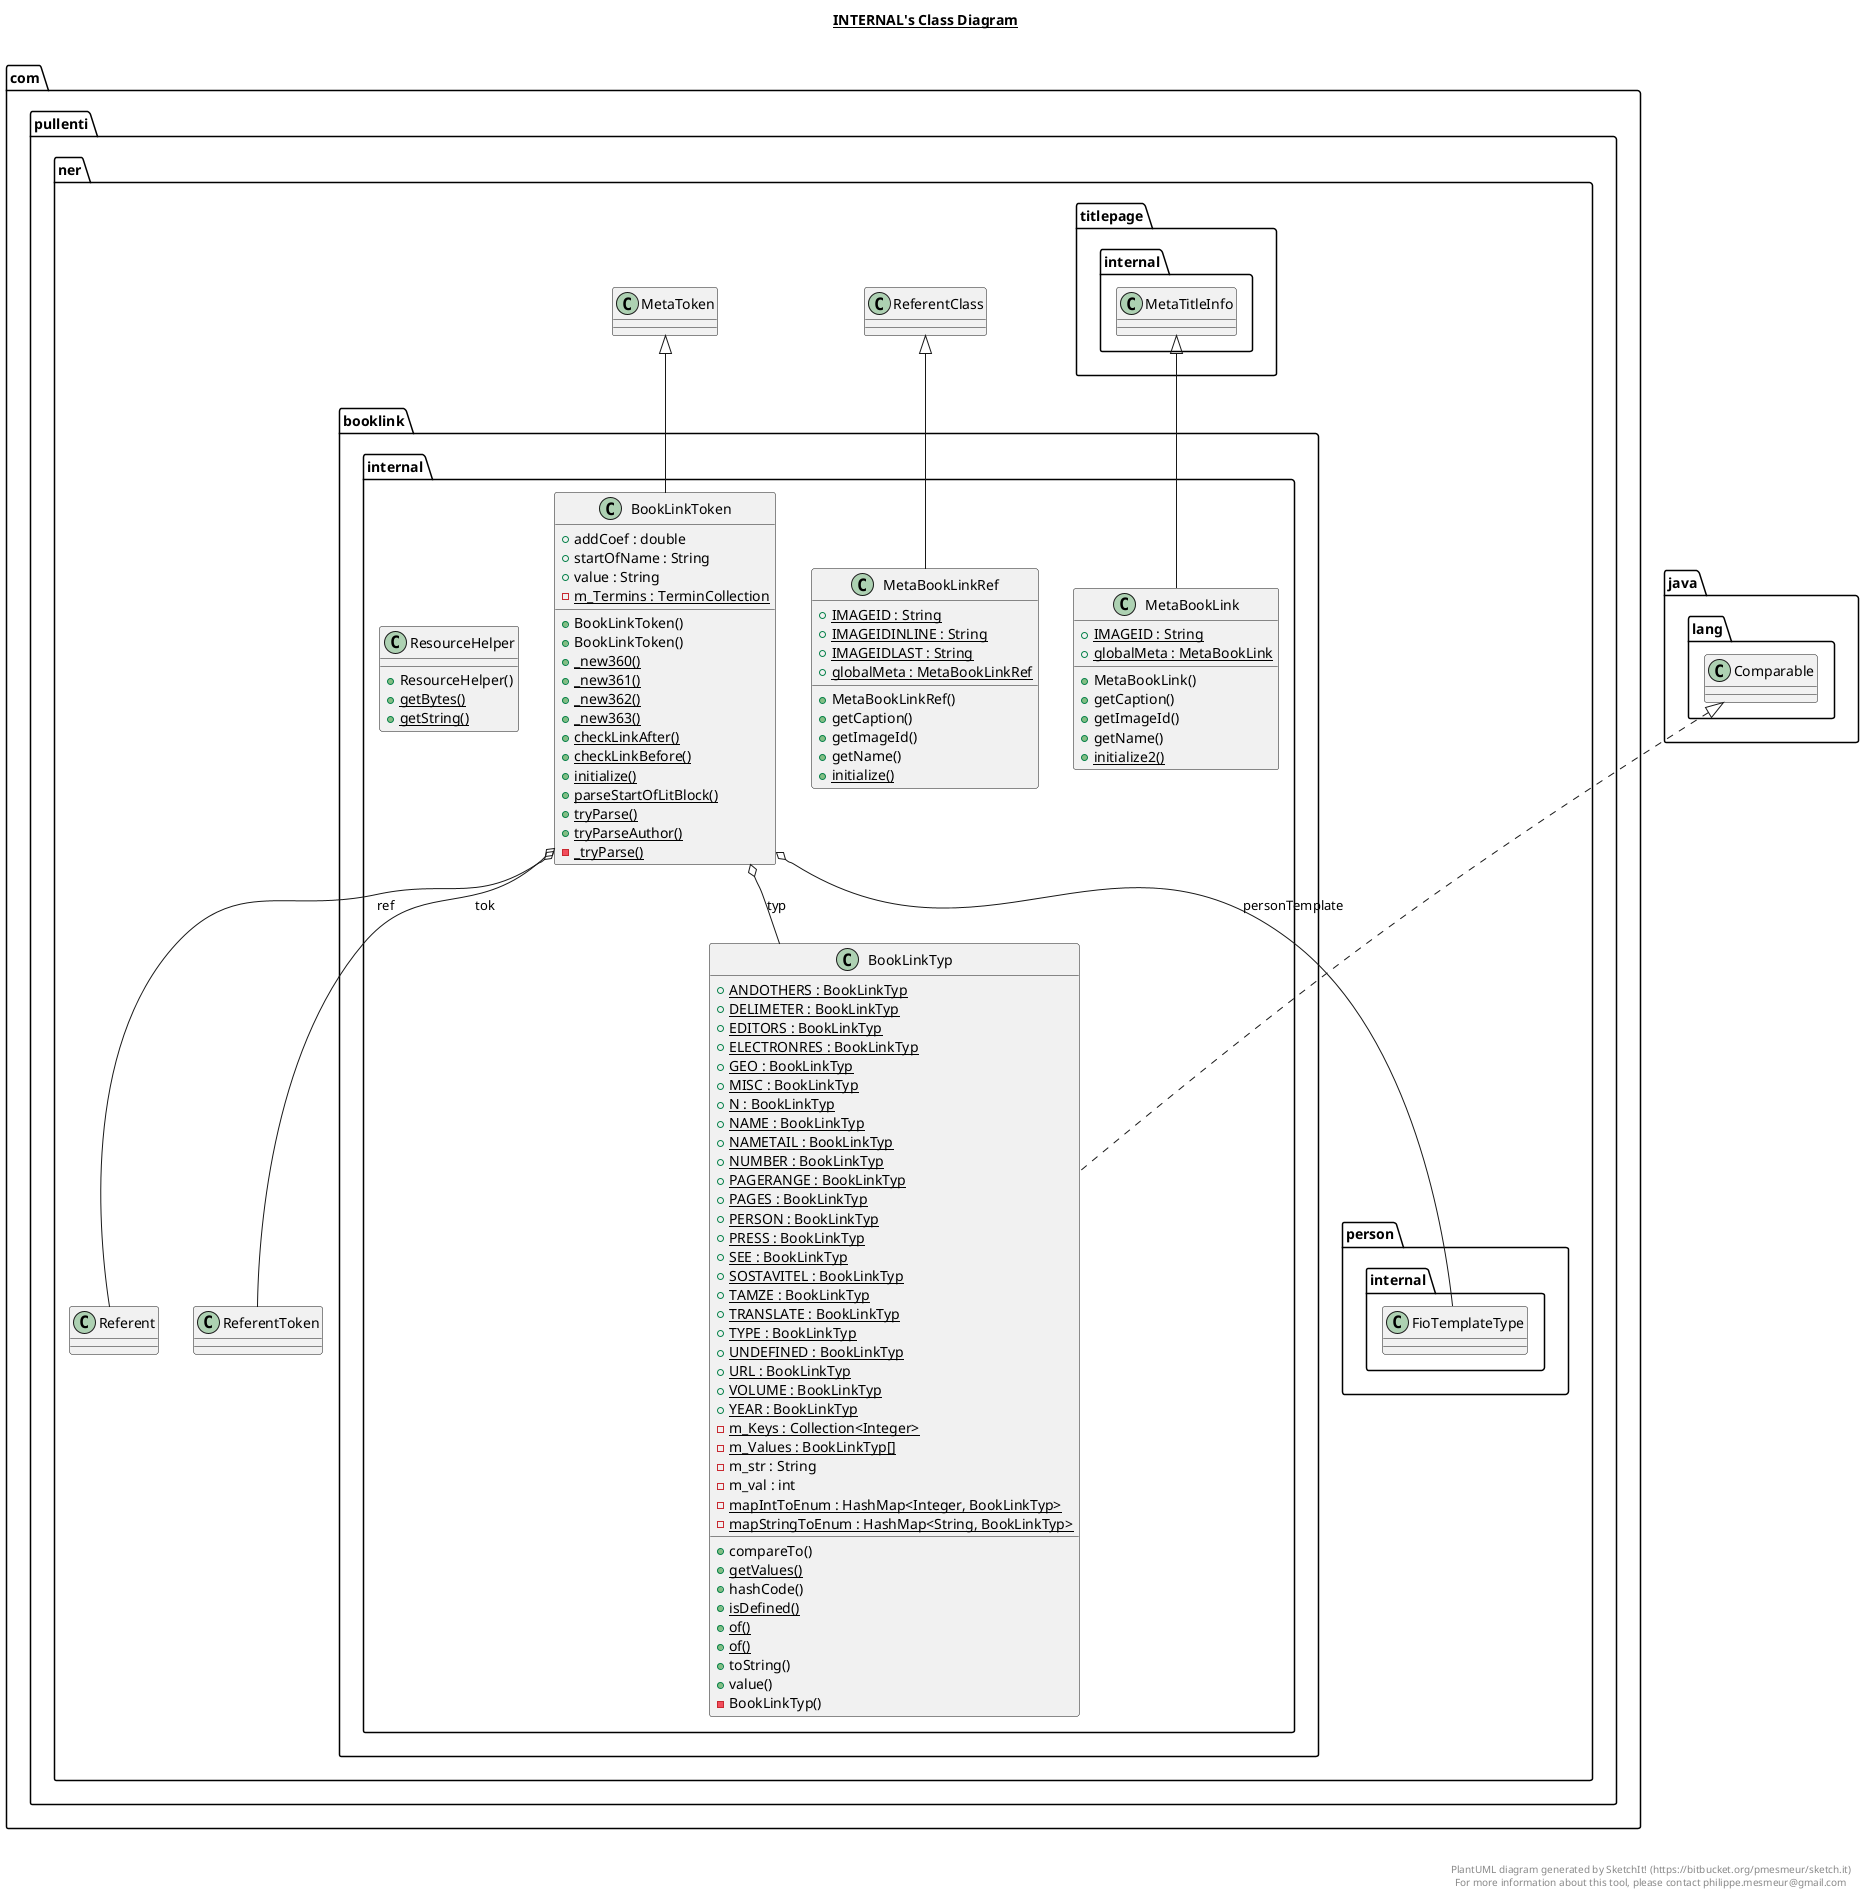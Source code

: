 @startuml

title __INTERNAL's Class Diagram__\n

  namespace com.pullenti.ner {
    namespace booklink {
      namespace internal {
        class com.pullenti.ner.booklink.internal.BookLinkToken {
            + addCoef : double
            + startOfName : String
            + value : String
            {static} - m_Termins : TerminCollection
            + BookLinkToken()
            + BookLinkToken()
            {static} + _new360()
            {static} + _new361()
            {static} + _new362()
            {static} + _new363()
            {static} + checkLinkAfter()
            {static} + checkLinkBefore()
            {static} + initialize()
            {static} + parseStartOfLitBlock()
            {static} + tryParse()
            {static} + tryParseAuthor()
            {static} - _tryParse()
        }
      }
    }
  }
  

  namespace com.pullenti.ner {
    namespace booklink {
      namespace internal {
        class com.pullenti.ner.booklink.internal.BookLinkTyp {
            {static} + ANDOTHERS : BookLinkTyp
            {static} + DELIMETER : BookLinkTyp
            {static} + EDITORS : BookLinkTyp
            {static} + ELECTRONRES : BookLinkTyp
            {static} + GEO : BookLinkTyp
            {static} + MISC : BookLinkTyp
            {static} + N : BookLinkTyp
            {static} + NAME : BookLinkTyp
            {static} + NAMETAIL : BookLinkTyp
            {static} + NUMBER : BookLinkTyp
            {static} + PAGERANGE : BookLinkTyp
            {static} + PAGES : BookLinkTyp
            {static} + PERSON : BookLinkTyp
            {static} + PRESS : BookLinkTyp
            {static} + SEE : BookLinkTyp
            {static} + SOSTAVITEL : BookLinkTyp
            {static} + TAMZE : BookLinkTyp
            {static} + TRANSLATE : BookLinkTyp
            {static} + TYPE : BookLinkTyp
            {static} + UNDEFINED : BookLinkTyp
            {static} + URL : BookLinkTyp
            {static} + VOLUME : BookLinkTyp
            {static} + YEAR : BookLinkTyp
            {static} - m_Keys : Collection<Integer>
            {static} - m_Values : BookLinkTyp[]
            - m_str : String
            - m_val : int
            {static} - mapIntToEnum : HashMap<Integer, BookLinkTyp>
            {static} - mapStringToEnum : HashMap<String, BookLinkTyp>
            + compareTo()
            {static} + getValues()
            + hashCode()
            {static} + isDefined()
            {static} + of()
            {static} + of()
            + toString()
            + value()
            - BookLinkTyp()
        }
      }
    }
  }
  

  namespace com.pullenti.ner {
    namespace booklink {
      namespace internal {
        class com.pullenti.ner.booklink.internal.MetaBookLink {
            {static} + IMAGEID : String
            {static} + globalMeta : MetaBookLink
            + MetaBookLink()
            + getCaption()
            + getImageId()
            + getName()
            {static} + initialize2()
        }
      }
    }
  }
  

  namespace com.pullenti.ner {
    namespace booklink {
      namespace internal {
        class com.pullenti.ner.booklink.internal.MetaBookLinkRef {
            {static} + IMAGEID : String
            {static} + IMAGEIDINLINE : String
            {static} + IMAGEIDLAST : String
            {static} + globalMeta : MetaBookLinkRef
            + MetaBookLinkRef()
            + getCaption()
            + getImageId()
            + getName()
            {static} + initialize()
        }
      }
    }
  }
  

  namespace com.pullenti.ner {
    namespace booklink {
      namespace internal {
        class com.pullenti.ner.booklink.internal.ResourceHelper {
            + ResourceHelper()
            {static} + getBytes()
            {static} + getString()
        }
      }
    }
  }
  

  com.pullenti.ner.booklink.internal.BookLinkToken -up-|> com.pullenti.ner.MetaToken
  com.pullenti.ner.booklink.internal.BookLinkToken o-- com.pullenti.ner.person.internal.FioTemplateType : personTemplate
  com.pullenti.ner.booklink.internal.BookLinkToken o-- com.pullenti.ner.Referent : ref
  com.pullenti.ner.booklink.internal.BookLinkToken o-- com.pullenti.ner.ReferentToken : tok
  com.pullenti.ner.booklink.internal.BookLinkToken o-- com.pullenti.ner.booklink.internal.BookLinkTyp : typ
  com.pullenti.ner.booklink.internal.BookLinkTyp .up.|> java.lang.Comparable
  com.pullenti.ner.booklink.internal.MetaBookLink -up-|> com.pullenti.ner.titlepage.internal.MetaTitleInfo
  com.pullenti.ner.booklink.internal.MetaBookLinkRef -up-|> com.pullenti.ner.ReferentClass


right footer


PlantUML diagram generated by SketchIt! (https://bitbucket.org/pmesmeur/sketch.it)
For more information about this tool, please contact philippe.mesmeur@gmail.com
endfooter

@enduml
